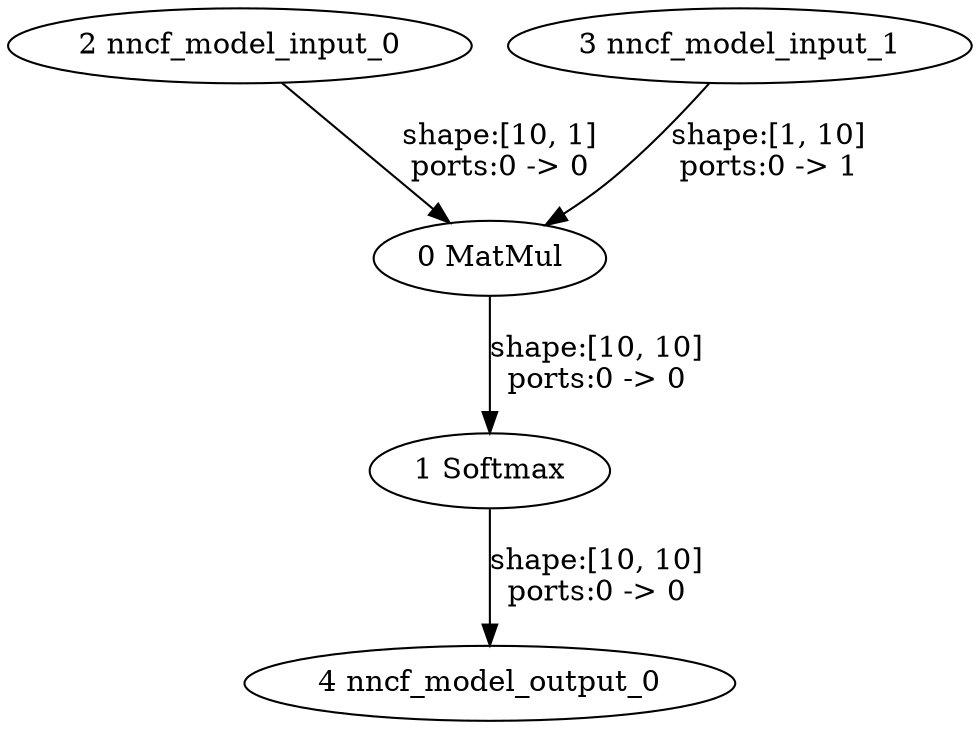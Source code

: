 strict digraph  {
"0 MatMul" [id=0, type=MatMul];
"1 Softmax" [id=1, type=Softmax];
"2 nncf_model_input_0" [id=2, type=nncf_model_input];
"3 nncf_model_input_1" [id=3, type=nncf_model_input];
"4 nncf_model_output_0" [id=4, type=nncf_model_output];
"0 MatMul" -> "1 Softmax"  [label="shape:[10, 10]\nports:0 -> 0", style=solid];
"1 Softmax" -> "4 nncf_model_output_0"  [label="shape:[10, 10]\nports:0 -> 0", style=solid];
"2 nncf_model_input_0" -> "0 MatMul"  [label="shape:[10, 1]\nports:0 -> 0", style=solid];
"3 nncf_model_input_1" -> "0 MatMul"  [label="shape:[1, 10]\nports:0 -> 1", style=solid];
}
